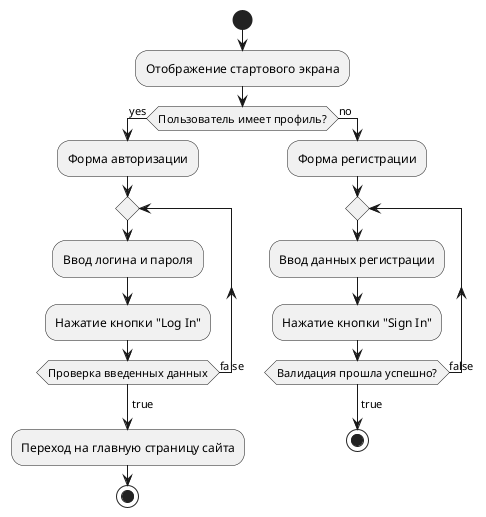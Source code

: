 @startuml
'https://plantuml.com/activity-diagram-beta

start
:Отображение стартового экрана;
if (Пользователь имеет профиль?) then (yes)
:Форма авторизации;
repeat
:Ввод логина и пароля;
:Нажатие кнопки "Log In";
repeat while(Проверка введенных данных) is (false)
   -> true;
   :Переход на главную страницу сайта;
stop

else(no)
:Форма регистрации;
repeat
:Ввод данных регистрации;
:Нажатие кнопки "Sign In";
repeat while(Валидация прошла успешно?) is(false)
->true;
stop
@enduml

